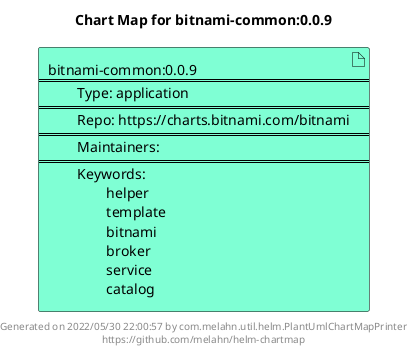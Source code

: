 @startuml
skinparam linetype ortho
skinparam backgroundColor white
skinparam usecaseBorderColor black
skinparam usecaseArrowColor LightSlateGray
skinparam artifactBorderColor black
skinparam artifactArrowColor LightSlateGray

title Chart Map for bitnami-common:0.0.9

'There is one referenced Helm Chart
artifact "bitnami-common:0.0.9\n====\n\tType: application\n====\n\tRepo: https://charts.bitnami.com/bitnami\n====\n\tMaintainers: \n====\n\tKeywords: \n\t\thelper\n\t\ttemplate\n\t\tbitnami\n\t\tbroker\n\t\tservice\n\t\tcatalog" as bitnami_common_0_0_9 #Aquamarine

'There are 0 referenced Docker Images

'Chart Dependencies

center footer Generated on 2022/05/30 22:00:57 by com.melahn.util.helm.PlantUmlChartMapPrinter\nhttps://github.com/melahn/helm-chartmap
@enduml
